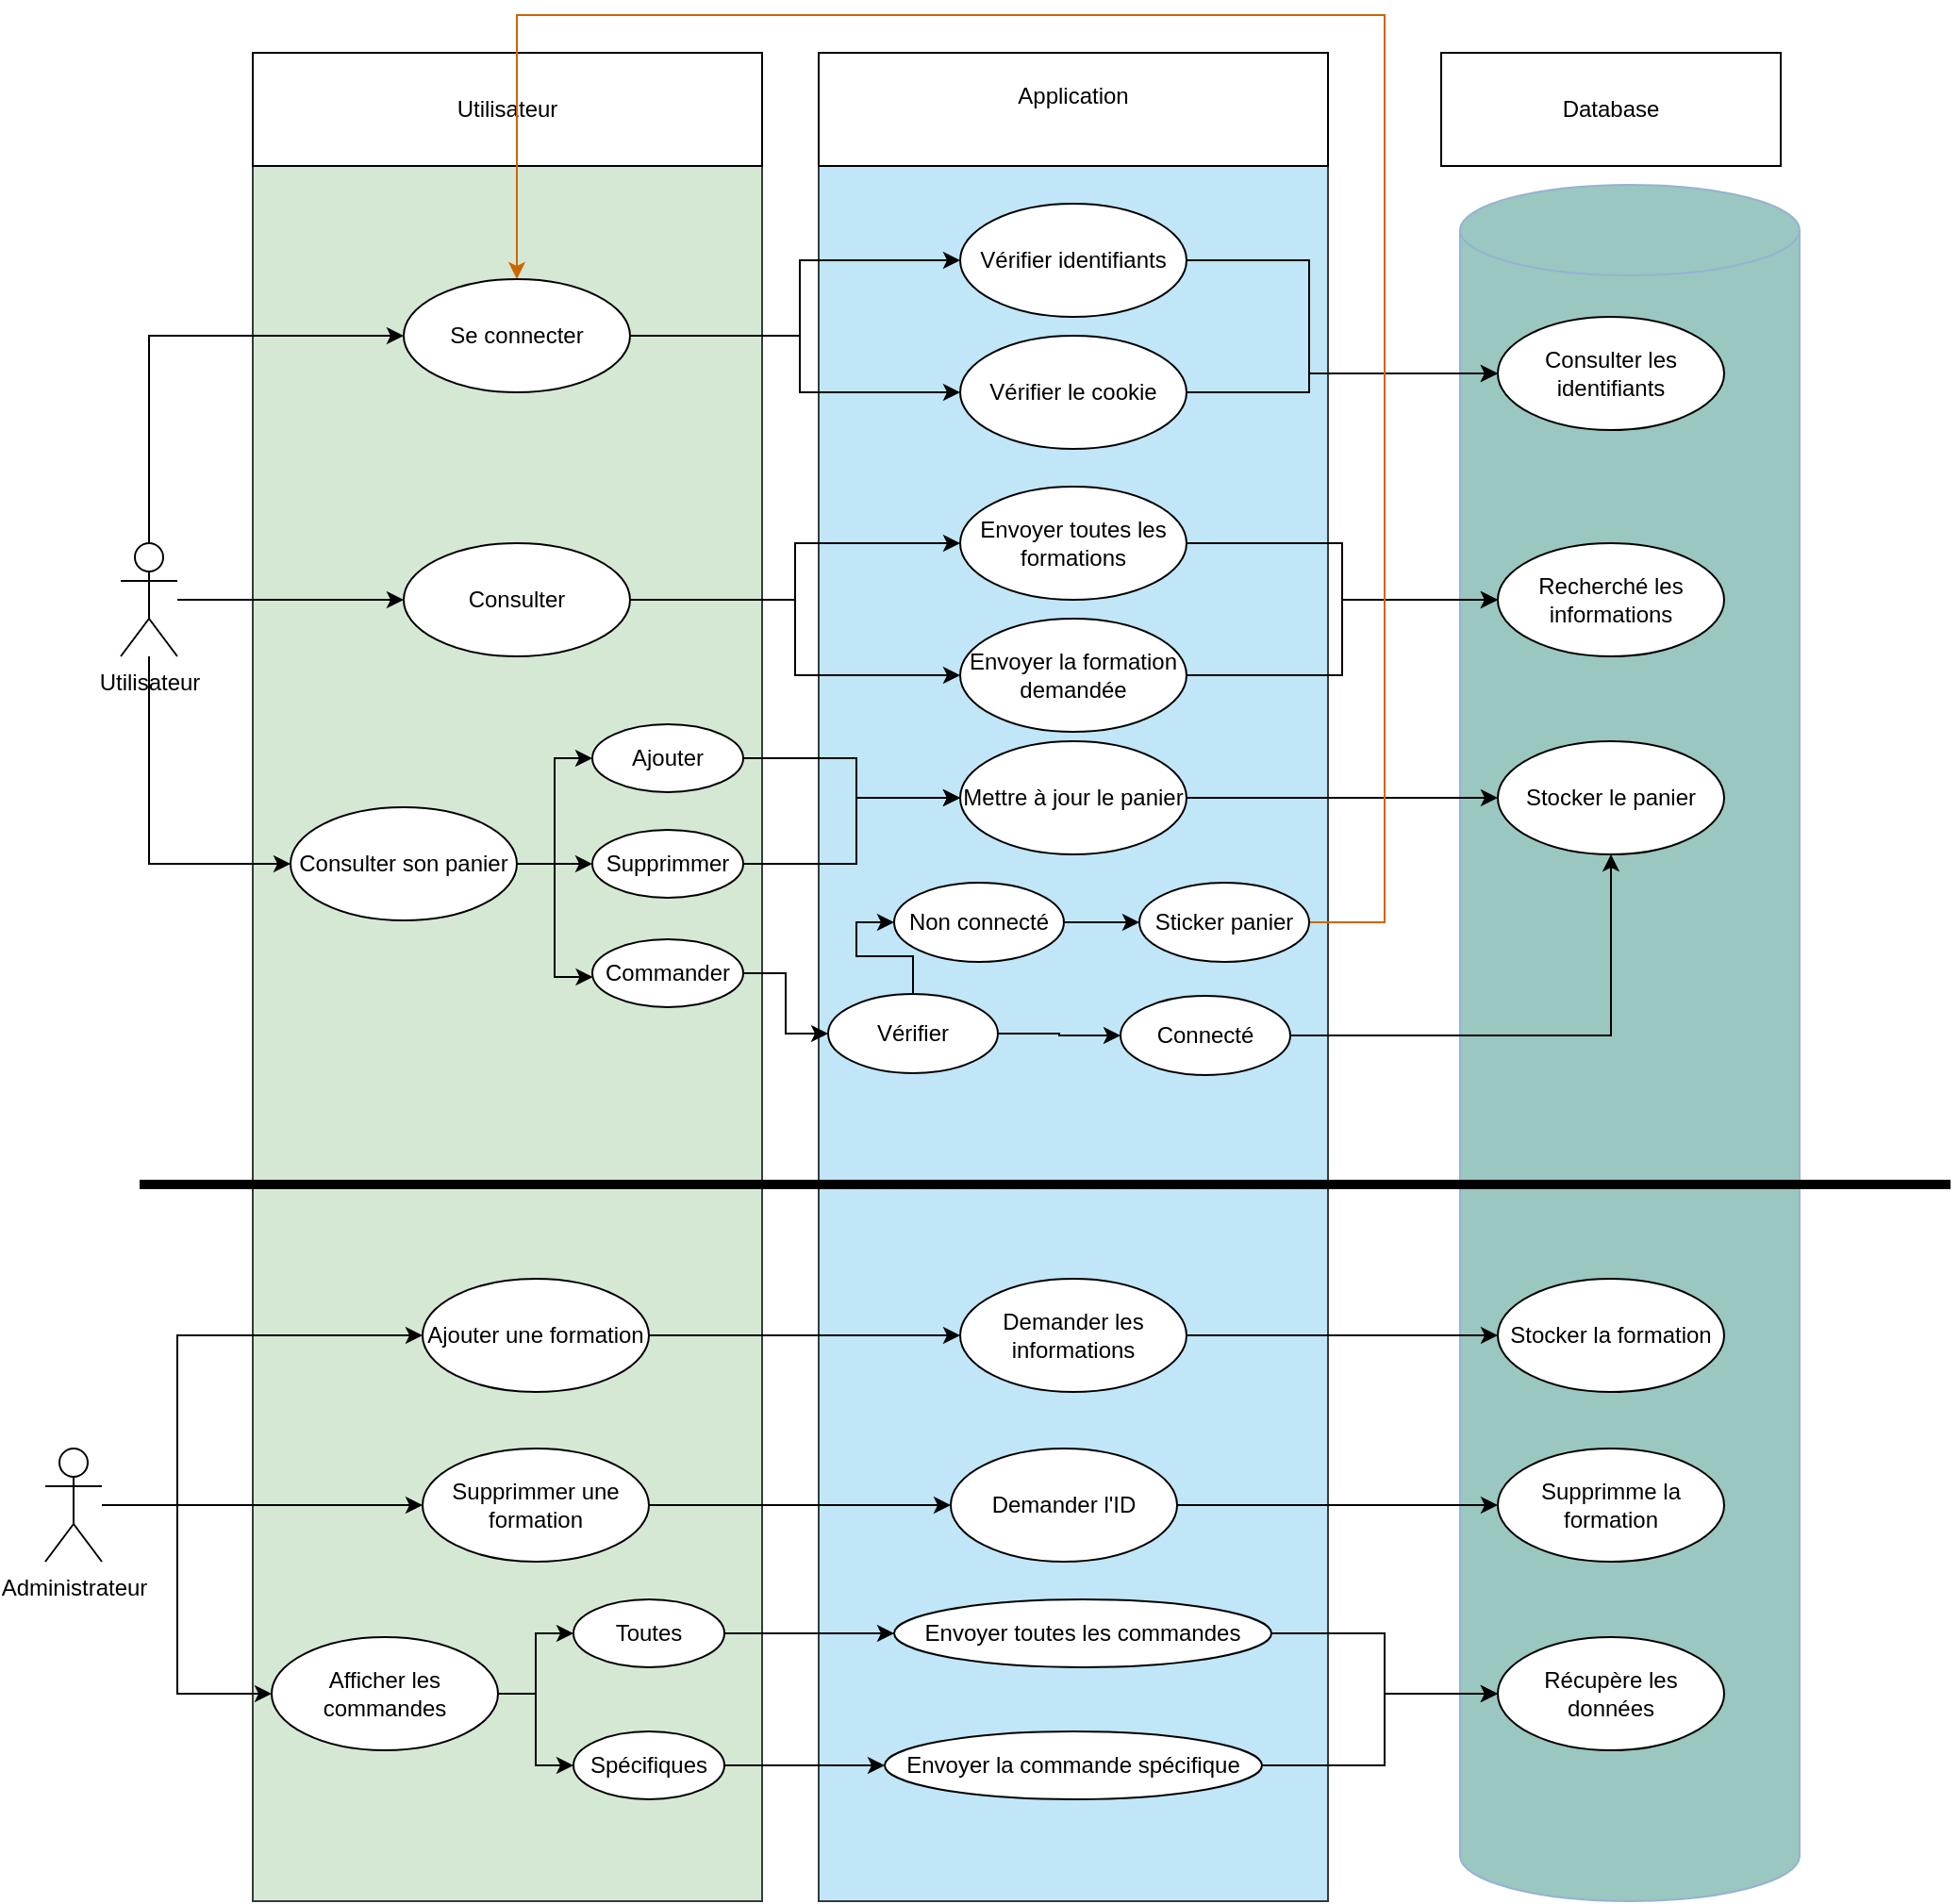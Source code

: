 <mxfile version="23.1.2" type="device">
  <diagram name="Page-1" id="yiWAWElRlPeZ8IBewo0c">
    <mxGraphModel dx="2074" dy="792" grid="1" gridSize="10" guides="1" tooltips="1" connect="1" arrows="1" fold="1" page="1" pageScale="1" pageWidth="1169" pageHeight="827" math="0" shadow="0">
      <root>
        <mxCell id="0" />
        <mxCell id="1" parent="0" />
        <mxCell id="pMfZl8QAM8EIu-0WddJW-19" value="" style="rounded=0;whiteSpace=wrap;html=1;fillColor=#c0e6f7;strokeColor=#36393d;" vertex="1" parent="1">
          <mxGeometry x="480" y="90" width="270" height="930" as="geometry" />
        </mxCell>
        <mxCell id="pMfZl8QAM8EIu-0WddJW-15" value="" style="rounded=0;whiteSpace=wrap;html=1;fillColor=#D5E8D4;strokeColor=#36393d;" vertex="1" parent="1">
          <mxGeometry x="180" y="100" width="270" height="920" as="geometry" />
        </mxCell>
        <mxCell id="B4mcThz-R9SI_HXz10e_-3" style="edgeStyle=orthogonalEdgeStyle;rounded=0;orthogonalLoop=1;jettySize=auto;html=1;" parent="1" source="F_b5OSS82q84xvp6gtbJ-1" target="B4mcThz-R9SI_HXz10e_-2" edge="1">
          <mxGeometry relative="1" as="geometry">
            <Array as="points">
              <mxPoint x="125" y="470" />
            </Array>
          </mxGeometry>
        </mxCell>
        <mxCell id="B4mcThz-R9SI_HXz10e_-4" style="edgeStyle=orthogonalEdgeStyle;rounded=0;orthogonalLoop=1;jettySize=auto;html=1;entryX=0;entryY=0.5;entryDx=0;entryDy=0;" parent="1" source="F_b5OSS82q84xvp6gtbJ-1" target="F_b5OSS82q84xvp6gtbJ-4" edge="1">
          <mxGeometry relative="1" as="geometry">
            <Array as="points">
              <mxPoint x="125" y="190" />
            </Array>
          </mxGeometry>
        </mxCell>
        <mxCell id="B4mcThz-R9SI_HXz10e_-5" style="edgeStyle=orthogonalEdgeStyle;rounded=0;orthogonalLoop=1;jettySize=auto;html=1;entryX=0;entryY=0.5;entryDx=0;entryDy=0;" parent="1" source="F_b5OSS82q84xvp6gtbJ-1" target="F_b5OSS82q84xvp6gtbJ-5" edge="1">
          <mxGeometry relative="1" as="geometry" />
        </mxCell>
        <mxCell id="F_b5OSS82q84xvp6gtbJ-1" value="Utilisateur" style="shape=umlActor;verticalLabelPosition=bottom;verticalAlign=top;html=1;outlineConnect=0;" parent="1" vertex="1">
          <mxGeometry x="110" y="300" width="30" height="60" as="geometry" />
        </mxCell>
        <mxCell id="B4mcThz-R9SI_HXz10e_-6" style="edgeStyle=orthogonalEdgeStyle;rounded=0;orthogonalLoop=1;jettySize=auto;html=1;entryX=0;entryY=0.5;entryDx=0;entryDy=0;" parent="1" source="F_b5OSS82q84xvp6gtbJ-2" target="F_b5OSS82q84xvp6gtbJ-6" edge="1">
          <mxGeometry relative="1" as="geometry">
            <Array as="points">
              <mxPoint x="140" y="810" />
              <mxPoint x="140" y="720" />
            </Array>
          </mxGeometry>
        </mxCell>
        <mxCell id="B4mcThz-R9SI_HXz10e_-7" style="edgeStyle=orthogonalEdgeStyle;rounded=0;orthogonalLoop=1;jettySize=auto;html=1;" parent="1" source="F_b5OSS82q84xvp6gtbJ-2" target="F_b5OSS82q84xvp6gtbJ-7" edge="1">
          <mxGeometry relative="1" as="geometry" />
        </mxCell>
        <mxCell id="pMfZl8QAM8EIu-0WddJW-66" style="edgeStyle=orthogonalEdgeStyle;rounded=0;orthogonalLoop=1;jettySize=auto;html=1;entryX=0;entryY=0.5;entryDx=0;entryDy=0;" edge="1" parent="1" source="F_b5OSS82q84xvp6gtbJ-2" target="pMfZl8QAM8EIu-0WddJW-65">
          <mxGeometry relative="1" as="geometry">
            <Array as="points">
              <mxPoint x="140" y="810" />
              <mxPoint x="140" y="910" />
            </Array>
          </mxGeometry>
        </mxCell>
        <mxCell id="F_b5OSS82q84xvp6gtbJ-2" value="&lt;div&gt;Administrateur&lt;/div&gt;&lt;div&gt;&lt;br&gt;&lt;/div&gt;" style="shape=umlActor;verticalLabelPosition=bottom;verticalAlign=top;html=1;outlineConnect=0;" parent="1" vertex="1">
          <mxGeometry x="70" y="780" width="30" height="60" as="geometry" />
        </mxCell>
        <mxCell id="pMfZl8QAM8EIu-0WddJW-22" style="edgeStyle=orthogonalEdgeStyle;rounded=0;orthogonalLoop=1;jettySize=auto;html=1;entryX=0;entryY=0.5;entryDx=0;entryDy=0;" edge="1" parent="1" source="F_b5OSS82q84xvp6gtbJ-4" target="pMfZl8QAM8EIu-0WddJW-20">
          <mxGeometry relative="1" as="geometry">
            <Array as="points">
              <mxPoint x="470" y="190" />
              <mxPoint x="470" y="150" />
            </Array>
          </mxGeometry>
        </mxCell>
        <mxCell id="pMfZl8QAM8EIu-0WddJW-24" style="edgeStyle=orthogonalEdgeStyle;rounded=0;orthogonalLoop=1;jettySize=auto;html=1;" edge="1" parent="1" source="F_b5OSS82q84xvp6gtbJ-4" target="pMfZl8QAM8EIu-0WddJW-23">
          <mxGeometry relative="1" as="geometry">
            <Array as="points">
              <mxPoint x="470" y="190" />
              <mxPoint x="470" y="220" />
            </Array>
          </mxGeometry>
        </mxCell>
        <mxCell id="F_b5OSS82q84xvp6gtbJ-4" value="Se connecter" style="ellipse;whiteSpace=wrap;html=1;" parent="1" vertex="1">
          <mxGeometry x="260" y="160" width="120" height="60" as="geometry" />
        </mxCell>
        <mxCell id="pMfZl8QAM8EIu-0WddJW-31" style="edgeStyle=orthogonalEdgeStyle;rounded=0;orthogonalLoop=1;jettySize=auto;html=1;" edge="1" parent="1" source="F_b5OSS82q84xvp6gtbJ-5" target="pMfZl8QAM8EIu-0WddJW-30">
          <mxGeometry relative="1" as="geometry" />
        </mxCell>
        <mxCell id="pMfZl8QAM8EIu-0WddJW-33" style="edgeStyle=orthogonalEdgeStyle;rounded=0;orthogonalLoop=1;jettySize=auto;html=1;entryX=0;entryY=0.5;entryDx=0;entryDy=0;" edge="1" parent="1" source="F_b5OSS82q84xvp6gtbJ-5" target="pMfZl8QAM8EIu-0WddJW-32">
          <mxGeometry relative="1" as="geometry" />
        </mxCell>
        <mxCell id="F_b5OSS82q84xvp6gtbJ-5" value="&lt;div&gt;Consulter&lt;/div&gt;" style="ellipse;whiteSpace=wrap;html=1;" parent="1" vertex="1">
          <mxGeometry x="260" y="300" width="120" height="60" as="geometry" />
        </mxCell>
        <mxCell id="pMfZl8QAM8EIu-0WddJW-68" style="edgeStyle=orthogonalEdgeStyle;rounded=0;orthogonalLoop=1;jettySize=auto;html=1;" edge="1" parent="1" source="F_b5OSS82q84xvp6gtbJ-6" target="pMfZl8QAM8EIu-0WddJW-67">
          <mxGeometry relative="1" as="geometry" />
        </mxCell>
        <mxCell id="F_b5OSS82q84xvp6gtbJ-6" value="Ajouter une formation" style="ellipse;whiteSpace=wrap;html=1;" parent="1" vertex="1">
          <mxGeometry x="270" y="690" width="120" height="60" as="geometry" />
        </mxCell>
        <mxCell id="pMfZl8QAM8EIu-0WddJW-72" style="edgeStyle=orthogonalEdgeStyle;rounded=0;orthogonalLoop=1;jettySize=auto;html=1;" edge="1" parent="1" source="F_b5OSS82q84xvp6gtbJ-7" target="pMfZl8QAM8EIu-0WddJW-71">
          <mxGeometry relative="1" as="geometry" />
        </mxCell>
        <mxCell id="F_b5OSS82q84xvp6gtbJ-7" value="Supprimmer une formation" style="ellipse;whiteSpace=wrap;html=1;" parent="1" vertex="1">
          <mxGeometry x="270" y="780" width="120" height="60" as="geometry" />
        </mxCell>
        <mxCell id="F_b5OSS82q84xvp6gtbJ-23" value="&lt;div&gt;Application&lt;/div&gt;&lt;div&gt;&lt;br&gt;&lt;/div&gt;" style="rounded=0;whiteSpace=wrap;html=1;" parent="1" vertex="1">
          <mxGeometry x="480" y="40" width="270" height="60" as="geometry" />
        </mxCell>
        <mxCell id="pMfZl8QAM8EIu-0WddJW-40" style="edgeStyle=orthogonalEdgeStyle;rounded=0;orthogonalLoop=1;jettySize=auto;html=1;" edge="1" parent="1" source="B4mcThz-R9SI_HXz10e_-2" target="pMfZl8QAM8EIu-0WddJW-38">
          <mxGeometry relative="1" as="geometry">
            <Array as="points">
              <mxPoint x="340" y="470" />
              <mxPoint x="340" y="414" />
            </Array>
          </mxGeometry>
        </mxCell>
        <mxCell id="pMfZl8QAM8EIu-0WddJW-41" style="edgeStyle=orthogonalEdgeStyle;rounded=0;orthogonalLoop=1;jettySize=auto;html=1;" edge="1" parent="1" source="B4mcThz-R9SI_HXz10e_-2" target="pMfZl8QAM8EIu-0WddJW-39">
          <mxGeometry relative="1" as="geometry" />
        </mxCell>
        <mxCell id="pMfZl8QAM8EIu-0WddJW-47" style="edgeStyle=orthogonalEdgeStyle;rounded=0;orthogonalLoop=1;jettySize=auto;html=1;" edge="1" parent="1" source="B4mcThz-R9SI_HXz10e_-2" target="pMfZl8QAM8EIu-0WddJW-46">
          <mxGeometry relative="1" as="geometry">
            <Array as="points">
              <mxPoint x="340" y="470" />
              <mxPoint x="340" y="530" />
            </Array>
          </mxGeometry>
        </mxCell>
        <mxCell id="B4mcThz-R9SI_HXz10e_-2" value="Consulter son panier" style="ellipse;whiteSpace=wrap;html=1;fontStyle=0" parent="1" vertex="1">
          <mxGeometry x="200" y="440" width="120" height="60" as="geometry" />
        </mxCell>
        <mxCell id="pMfZl8QAM8EIu-0WddJW-3" value="" style="shape=cylinder3;whiteSpace=wrap;html=1;boundedLbl=1;backgroundOutline=1;size=24;fillColor=#9AC7BF;strokeColor=#96B2D4;" vertex="1" parent="1">
          <mxGeometry x="820" y="110" width="180" height="910" as="geometry" />
        </mxCell>
        <mxCell id="pMfZl8QAM8EIu-0WddJW-10" value="Database" style="rounded=0;whiteSpace=wrap;html=1;" vertex="1" parent="1">
          <mxGeometry x="810" y="40" width="180" height="60" as="geometry" />
        </mxCell>
        <mxCell id="pMfZl8QAM8EIu-0WddJW-16" value="Utilisateur" style="rounded=0;whiteSpace=wrap;html=1;" vertex="1" parent="1">
          <mxGeometry x="180" y="40" width="270" height="60" as="geometry" />
        </mxCell>
        <mxCell id="pMfZl8QAM8EIu-0WddJW-26" style="edgeStyle=orthogonalEdgeStyle;rounded=0;orthogonalLoop=1;jettySize=auto;html=1;entryX=0;entryY=0.5;entryDx=0;entryDy=0;" edge="1" parent="1" source="pMfZl8QAM8EIu-0WddJW-20" target="pMfZl8QAM8EIu-0WddJW-25">
          <mxGeometry relative="1" as="geometry">
            <Array as="points">
              <mxPoint x="740" y="150" />
              <mxPoint x="740" y="210" />
            </Array>
          </mxGeometry>
        </mxCell>
        <mxCell id="pMfZl8QAM8EIu-0WddJW-20" value="Vérifier identifiants" style="ellipse;whiteSpace=wrap;html=1;" vertex="1" parent="1">
          <mxGeometry x="555" y="120" width="120" height="60" as="geometry" />
        </mxCell>
        <mxCell id="pMfZl8QAM8EIu-0WddJW-27" style="edgeStyle=orthogonalEdgeStyle;rounded=0;orthogonalLoop=1;jettySize=auto;html=1;" edge="1" parent="1" source="pMfZl8QAM8EIu-0WddJW-23" target="pMfZl8QAM8EIu-0WddJW-25">
          <mxGeometry relative="1" as="geometry">
            <Array as="points">
              <mxPoint x="740" y="220" />
              <mxPoint x="740" y="210" />
            </Array>
          </mxGeometry>
        </mxCell>
        <mxCell id="pMfZl8QAM8EIu-0WddJW-23" value="Vérifier le cookie" style="ellipse;whiteSpace=wrap;html=1;" vertex="1" parent="1">
          <mxGeometry x="555" y="190" width="120" height="60" as="geometry" />
        </mxCell>
        <mxCell id="pMfZl8QAM8EIu-0WddJW-25" value="Consulter les identifiants" style="ellipse;whiteSpace=wrap;html=1;" vertex="1" parent="1">
          <mxGeometry x="840" y="180" width="120" height="60" as="geometry" />
        </mxCell>
        <mxCell id="pMfZl8QAM8EIu-0WddJW-28" style="edgeStyle=orthogonalEdgeStyle;rounded=0;orthogonalLoop=1;jettySize=auto;html=1;exitX=0.5;exitY=1;exitDx=0;exitDy=0;" edge="1" parent="1" source="F_b5OSS82q84xvp6gtbJ-5" target="F_b5OSS82q84xvp6gtbJ-5">
          <mxGeometry relative="1" as="geometry" />
        </mxCell>
        <mxCell id="pMfZl8QAM8EIu-0WddJW-35" style="edgeStyle=orthogonalEdgeStyle;rounded=0;orthogonalLoop=1;jettySize=auto;html=1;entryX=0;entryY=0.5;entryDx=0;entryDy=0;" edge="1" parent="1" source="pMfZl8QAM8EIu-0WddJW-30" target="pMfZl8QAM8EIu-0WddJW-34">
          <mxGeometry relative="1" as="geometry" />
        </mxCell>
        <mxCell id="pMfZl8QAM8EIu-0WddJW-30" value="Envoyer toutes les formations" style="ellipse;whiteSpace=wrap;html=1;" vertex="1" parent="1">
          <mxGeometry x="555" y="270" width="120" height="60" as="geometry" />
        </mxCell>
        <mxCell id="pMfZl8QAM8EIu-0WddJW-36" style="edgeStyle=orthogonalEdgeStyle;rounded=0;orthogonalLoop=1;jettySize=auto;html=1;entryX=0;entryY=0.5;entryDx=0;entryDy=0;" edge="1" parent="1" source="pMfZl8QAM8EIu-0WddJW-32" target="pMfZl8QAM8EIu-0WddJW-34">
          <mxGeometry relative="1" as="geometry" />
        </mxCell>
        <mxCell id="pMfZl8QAM8EIu-0WddJW-32" value="Envoyer la formation demandée" style="ellipse;whiteSpace=wrap;html=1;" vertex="1" parent="1">
          <mxGeometry x="555" y="340" width="120" height="60" as="geometry" />
        </mxCell>
        <mxCell id="pMfZl8QAM8EIu-0WddJW-34" value="Recherché les informations" style="ellipse;whiteSpace=wrap;html=1;" vertex="1" parent="1">
          <mxGeometry x="840" y="300" width="120" height="60" as="geometry" />
        </mxCell>
        <mxCell id="pMfZl8QAM8EIu-0WddJW-43" style="edgeStyle=orthogonalEdgeStyle;rounded=0;orthogonalLoop=1;jettySize=auto;html=1;" edge="1" parent="1" source="pMfZl8QAM8EIu-0WddJW-38" target="pMfZl8QAM8EIu-0WddJW-42">
          <mxGeometry relative="1" as="geometry">
            <Array as="points">
              <mxPoint x="500" y="414" />
              <mxPoint x="500" y="435" />
            </Array>
          </mxGeometry>
        </mxCell>
        <mxCell id="pMfZl8QAM8EIu-0WddJW-38" value="Ajouter" style="ellipse;whiteSpace=wrap;html=1;fontStyle=0" vertex="1" parent="1">
          <mxGeometry x="360" y="396" width="80" height="36" as="geometry" />
        </mxCell>
        <mxCell id="pMfZl8QAM8EIu-0WddJW-44" style="edgeStyle=orthogonalEdgeStyle;rounded=0;orthogonalLoop=1;jettySize=auto;html=1;" edge="1" parent="1">
          <mxGeometry relative="1" as="geometry">
            <mxPoint x="440" y="470" as="sourcePoint" />
            <mxPoint x="555" y="435" as="targetPoint" />
            <Array as="points">
              <mxPoint x="500" y="470" />
              <mxPoint x="500" y="435" />
            </Array>
          </mxGeometry>
        </mxCell>
        <mxCell id="pMfZl8QAM8EIu-0WddJW-39" value="Supprimmer" style="ellipse;whiteSpace=wrap;html=1;fontStyle=0" vertex="1" parent="1">
          <mxGeometry x="360" y="452" width="80" height="36" as="geometry" />
        </mxCell>
        <mxCell id="pMfZl8QAM8EIu-0WddJW-51" style="edgeStyle=orthogonalEdgeStyle;rounded=0;orthogonalLoop=1;jettySize=auto;html=1;" edge="1" parent="1" source="pMfZl8QAM8EIu-0WddJW-42" target="pMfZl8QAM8EIu-0WddJW-50">
          <mxGeometry relative="1" as="geometry" />
        </mxCell>
        <mxCell id="pMfZl8QAM8EIu-0WddJW-42" value="Mettre à jour le panier" style="ellipse;whiteSpace=wrap;html=1;fontStyle=0" vertex="1" parent="1">
          <mxGeometry x="555" y="405" width="120" height="60" as="geometry" />
        </mxCell>
        <mxCell id="pMfZl8QAM8EIu-0WddJW-54" style="edgeStyle=orthogonalEdgeStyle;rounded=0;orthogonalLoop=1;jettySize=auto;html=1;" edge="1" parent="1" source="pMfZl8QAM8EIu-0WddJW-46" target="pMfZl8QAM8EIu-0WddJW-53">
          <mxGeometry relative="1" as="geometry" />
        </mxCell>
        <mxCell id="pMfZl8QAM8EIu-0WddJW-46" value="Commander" style="ellipse;whiteSpace=wrap;html=1;fontStyle=0" vertex="1" parent="1">
          <mxGeometry x="360" y="510" width="80" height="36" as="geometry" />
        </mxCell>
        <mxCell id="pMfZl8QAM8EIu-0WddJW-50" value="Stocker le panier" style="ellipse;whiteSpace=wrap;html=1;fontStyle=0" vertex="1" parent="1">
          <mxGeometry x="840" y="405" width="120" height="60" as="geometry" />
        </mxCell>
        <mxCell id="pMfZl8QAM8EIu-0WddJW-61" style="edgeStyle=orthogonalEdgeStyle;rounded=0;orthogonalLoop=1;jettySize=auto;html=1;" edge="1" parent="1" source="pMfZl8QAM8EIu-0WddJW-53" target="pMfZl8QAM8EIu-0WddJW-60">
          <mxGeometry relative="1" as="geometry" />
        </mxCell>
        <mxCell id="pMfZl8QAM8EIu-0WddJW-90" style="edgeStyle=orthogonalEdgeStyle;rounded=0;orthogonalLoop=1;jettySize=auto;html=1;entryX=0;entryY=0.5;entryDx=0;entryDy=0;" edge="1" parent="1" source="pMfZl8QAM8EIu-0WddJW-53" target="pMfZl8QAM8EIu-0WddJW-55">
          <mxGeometry relative="1" as="geometry" />
        </mxCell>
        <mxCell id="pMfZl8QAM8EIu-0WddJW-53" value="Vérifier" style="ellipse;whiteSpace=wrap;html=1;fontStyle=0" vertex="1" parent="1">
          <mxGeometry x="485" y="539" width="90" height="42" as="geometry" />
        </mxCell>
        <mxCell id="pMfZl8QAM8EIu-0WddJW-91" style="edgeStyle=orthogonalEdgeStyle;rounded=0;orthogonalLoop=1;jettySize=auto;html=1;" edge="1" parent="1" source="pMfZl8QAM8EIu-0WddJW-55" target="pMfZl8QAM8EIu-0WddJW-88">
          <mxGeometry relative="1" as="geometry" />
        </mxCell>
        <mxCell id="pMfZl8QAM8EIu-0WddJW-55" value="Non connecté" style="ellipse;whiteSpace=wrap;html=1;fontStyle=0" vertex="1" parent="1">
          <mxGeometry x="520" y="480" width="90" height="42" as="geometry" />
        </mxCell>
        <mxCell id="pMfZl8QAM8EIu-0WddJW-62" style="edgeStyle=orthogonalEdgeStyle;rounded=0;orthogonalLoop=1;jettySize=auto;html=1;entryX=0.5;entryY=1;entryDx=0;entryDy=0;" edge="1" parent="1" source="pMfZl8QAM8EIu-0WddJW-60" target="pMfZl8QAM8EIu-0WddJW-50">
          <mxGeometry relative="1" as="geometry" />
        </mxCell>
        <mxCell id="pMfZl8QAM8EIu-0WddJW-60" value="Connecté" style="ellipse;whiteSpace=wrap;html=1;fontStyle=0" vertex="1" parent="1">
          <mxGeometry x="640" y="540" width="90" height="42" as="geometry" />
        </mxCell>
        <mxCell id="pMfZl8QAM8EIu-0WddJW-64" value="" style="endArrow=none;html=1;rounded=0;strokeWidth=5;" edge="1" parent="1">
          <mxGeometry width="50" height="50" relative="1" as="geometry">
            <mxPoint x="120" y="640" as="sourcePoint" />
            <mxPoint x="1080" y="640" as="targetPoint" />
          </mxGeometry>
        </mxCell>
        <mxCell id="pMfZl8QAM8EIu-0WddJW-78" style="edgeStyle=orthogonalEdgeStyle;rounded=0;orthogonalLoop=1;jettySize=auto;html=1;" edge="1" parent="1" source="pMfZl8QAM8EIu-0WddJW-65" target="pMfZl8QAM8EIu-0WddJW-75">
          <mxGeometry relative="1" as="geometry" />
        </mxCell>
        <mxCell id="pMfZl8QAM8EIu-0WddJW-79" style="edgeStyle=orthogonalEdgeStyle;rounded=0;orthogonalLoop=1;jettySize=auto;html=1;" edge="1" parent="1" source="pMfZl8QAM8EIu-0WddJW-65" target="pMfZl8QAM8EIu-0WddJW-76">
          <mxGeometry relative="1" as="geometry" />
        </mxCell>
        <mxCell id="pMfZl8QAM8EIu-0WddJW-65" value="Afficher les commandes" style="ellipse;whiteSpace=wrap;html=1;" vertex="1" parent="1">
          <mxGeometry x="190" y="880" width="120" height="60" as="geometry" />
        </mxCell>
        <mxCell id="pMfZl8QAM8EIu-0WddJW-70" style="edgeStyle=orthogonalEdgeStyle;rounded=0;orthogonalLoop=1;jettySize=auto;html=1;" edge="1" parent="1" source="pMfZl8QAM8EIu-0WddJW-67" target="pMfZl8QAM8EIu-0WddJW-69">
          <mxGeometry relative="1" as="geometry" />
        </mxCell>
        <mxCell id="pMfZl8QAM8EIu-0WddJW-67" value="Demander les informations" style="ellipse;whiteSpace=wrap;html=1;" vertex="1" parent="1">
          <mxGeometry x="555" y="690" width="120" height="60" as="geometry" />
        </mxCell>
        <mxCell id="pMfZl8QAM8EIu-0WddJW-69" value="Stocker la formation" style="ellipse;whiteSpace=wrap;html=1;" vertex="1" parent="1">
          <mxGeometry x="840" y="690" width="120" height="60" as="geometry" />
        </mxCell>
        <mxCell id="pMfZl8QAM8EIu-0WddJW-74" style="edgeStyle=orthogonalEdgeStyle;rounded=0;orthogonalLoop=1;jettySize=auto;html=1;" edge="1" parent="1" source="pMfZl8QAM8EIu-0WddJW-71" target="pMfZl8QAM8EIu-0WddJW-73">
          <mxGeometry relative="1" as="geometry" />
        </mxCell>
        <mxCell id="pMfZl8QAM8EIu-0WddJW-71" value="Demander l&#39;ID" style="ellipse;whiteSpace=wrap;html=1;" vertex="1" parent="1">
          <mxGeometry x="550" y="780" width="120" height="60" as="geometry" />
        </mxCell>
        <mxCell id="pMfZl8QAM8EIu-0WddJW-73" value="Supprimme la formation" style="ellipse;whiteSpace=wrap;html=1;" vertex="1" parent="1">
          <mxGeometry x="840" y="780" width="120" height="60" as="geometry" />
        </mxCell>
        <mxCell id="pMfZl8QAM8EIu-0WddJW-81" style="edgeStyle=orthogonalEdgeStyle;rounded=0;orthogonalLoop=1;jettySize=auto;html=1;" edge="1" parent="1" source="pMfZl8QAM8EIu-0WddJW-75" target="pMfZl8QAM8EIu-0WddJW-80">
          <mxGeometry relative="1" as="geometry" />
        </mxCell>
        <mxCell id="pMfZl8QAM8EIu-0WddJW-75" value="Toutes" style="ellipse;whiteSpace=wrap;html=1;fontStyle=0" vertex="1" parent="1">
          <mxGeometry x="350" y="860" width="80" height="36" as="geometry" />
        </mxCell>
        <mxCell id="pMfZl8QAM8EIu-0WddJW-83" style="edgeStyle=orthogonalEdgeStyle;rounded=0;orthogonalLoop=1;jettySize=auto;html=1;" edge="1" parent="1" source="pMfZl8QAM8EIu-0WddJW-76" target="pMfZl8QAM8EIu-0WddJW-82">
          <mxGeometry relative="1" as="geometry" />
        </mxCell>
        <mxCell id="pMfZl8QAM8EIu-0WddJW-76" value="Spécifiques" style="ellipse;whiteSpace=wrap;html=1;fontStyle=0" vertex="1" parent="1">
          <mxGeometry x="350" y="930" width="80" height="36" as="geometry" />
        </mxCell>
        <mxCell id="pMfZl8QAM8EIu-0WddJW-85" style="edgeStyle=orthogonalEdgeStyle;rounded=0;orthogonalLoop=1;jettySize=auto;html=1;" edge="1" parent="1" source="pMfZl8QAM8EIu-0WddJW-80" target="pMfZl8QAM8EIu-0WddJW-84">
          <mxGeometry relative="1" as="geometry">
            <Array as="points">
              <mxPoint x="780" y="878" />
              <mxPoint x="780" y="910" />
            </Array>
          </mxGeometry>
        </mxCell>
        <mxCell id="pMfZl8QAM8EIu-0WddJW-80" value="Envoyer toutes les commandes" style="ellipse;whiteSpace=wrap;html=1;fontStyle=0" vertex="1" parent="1">
          <mxGeometry x="520" y="860" width="200" height="36" as="geometry" />
        </mxCell>
        <mxCell id="pMfZl8QAM8EIu-0WddJW-86" style="edgeStyle=orthogonalEdgeStyle;rounded=0;orthogonalLoop=1;jettySize=auto;html=1;" edge="1" parent="1" source="pMfZl8QAM8EIu-0WddJW-82" target="pMfZl8QAM8EIu-0WddJW-84">
          <mxGeometry relative="1" as="geometry">
            <Array as="points">
              <mxPoint x="780" y="948" />
              <mxPoint x="780" y="910" />
            </Array>
          </mxGeometry>
        </mxCell>
        <mxCell id="pMfZl8QAM8EIu-0WddJW-82" value="Envoyer la commande spécifique" style="ellipse;whiteSpace=wrap;html=1;fontStyle=0" vertex="1" parent="1">
          <mxGeometry x="515" y="930" width="200" height="36" as="geometry" />
        </mxCell>
        <mxCell id="pMfZl8QAM8EIu-0WddJW-84" value="Récupère les données" style="ellipse;whiteSpace=wrap;html=1;" vertex="1" parent="1">
          <mxGeometry x="840" y="880" width="120" height="60" as="geometry" />
        </mxCell>
        <mxCell id="pMfZl8QAM8EIu-0WddJW-92" style="edgeStyle=orthogonalEdgeStyle;rounded=0;orthogonalLoop=1;jettySize=auto;html=1;strokeColor=#CC6600;" edge="1" parent="1" source="pMfZl8QAM8EIu-0WddJW-88" target="F_b5OSS82q84xvp6gtbJ-4">
          <mxGeometry relative="1" as="geometry">
            <Array as="points">
              <mxPoint x="780" y="501" />
              <mxPoint x="780" y="20" />
              <mxPoint x="320" y="20" />
            </Array>
          </mxGeometry>
        </mxCell>
        <mxCell id="pMfZl8QAM8EIu-0WddJW-88" value="Sticker panier" style="ellipse;whiteSpace=wrap;html=1;fontStyle=0" vertex="1" parent="1">
          <mxGeometry x="650" y="480" width="90" height="42" as="geometry" />
        </mxCell>
      </root>
    </mxGraphModel>
  </diagram>
</mxfile>
